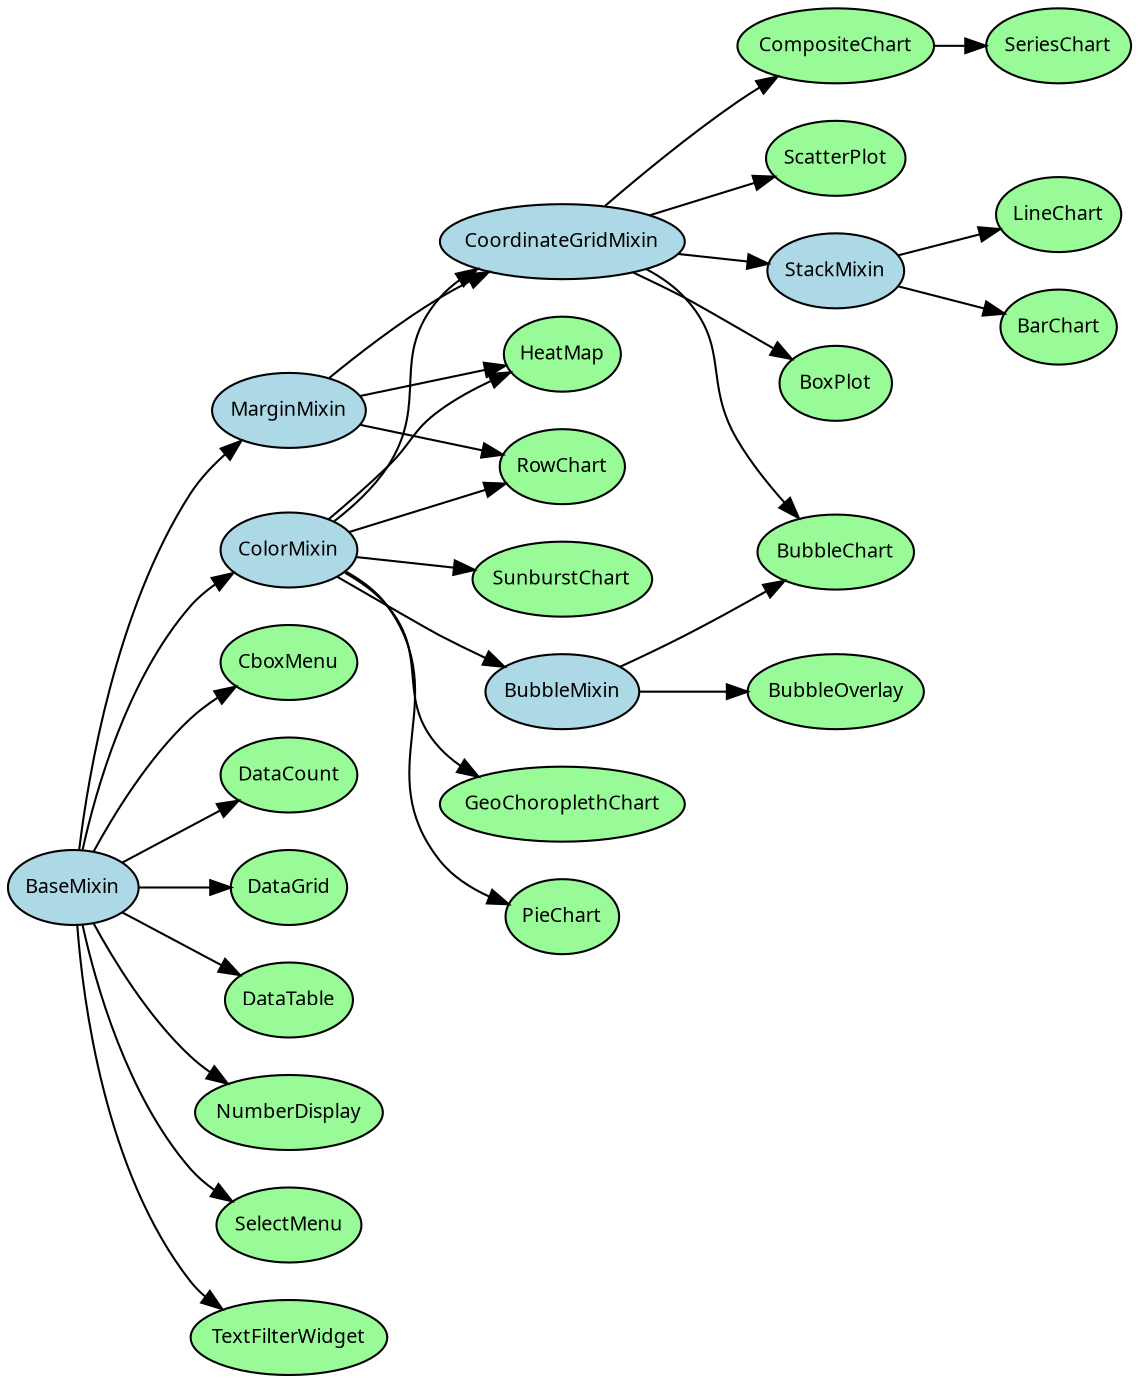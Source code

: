 digraph dcHierarchy {
graph [rankdir=LR, ranksep=0.35]
node [fontname="sans-serif", fontsize=9.5, margin="0.05,0.05"]
node [style=filled, fillcolor=palegreen]
{ node [style=filled, fillcolor=lightblue] BaseMixin ColorMixin MarginMixin BubbleMixin CoordinateGridMixin StackMixin }

BaseMixin [href = "classes/basemixin.html"]
BubbleMixin [href = "modules.html#bubblemixin"]
ColorMixin [href = "modules.html#colormixin"]
CoordinateGridMixin [href = "classes/coordinategridmixin.html"]
MarginMixin [href = "classes/marginmixin.html"]
StackMixin [href = "classes/stackmixin.html"]

BarChart [href = "classes/barchart.html"]
BoxPlot [href = "classes/boxplot.html"]
BubbleChart [href = "classes/bubblechart.html"]
BubbleOverlay [href = "classes/bubbleoverlay.html"]
CboxMenu [href = "classes/cboxmenu.html"]
CompositeChart [href = "classes/compositechart.html"]
DataCount [href = "classes/datacount.html"]
DataGrid [href = "classes/datagrid.html"]
DataTable [href = "classes/datatable.html"]
GeoChoroplethChart [href = "classes/geochoroplethchart.html"]
HeatMap [href = "classes/heatmap.html"]
LineChart [href = "classes/linechart.html"]
NumberDisplay [href = "classes/numberdisplay.html"]
PieChart [href = "classes/piechart.html"]
RowChart [href = "classes/rowchart.html"]
ScatterPlot [href = "classes/scatterplot.html"]
SelectMenu [href = "classes/selectmenu.html"]
SeriesChart [href = "classes/serieschart.html"]
SunburstChart [href = "classes/sunburstchart.html"]
TextFilterWidget [href = "classes/textfilterwidget.html"]

ColorMixin -> CoordinateGridMixin
MarginMixin -> CoordinateGridMixin
CoordinateGridMixin -> StackMixin
StackMixin -> BarChart
CoordinateGridMixin -> BoxPlot
CoordinateGridMixin -> BubbleChart
BubbleMixin -> BubbleChart
ColorMixin -> BubbleMixin
BubbleMixin -> BubbleOverlay
CoordinateGridMixin -> CompositeChart
CompositeChart -> SeriesChart
BaseMixin -> DataCount
BaseMixin -> DataGrid
BaseMixin -> DataTable
BaseMixin -> ColorMixin
ColorMixin -> GeoChoroplethChart
BaseMixin -> MarginMixin
MarginMixin -> HeatMap
ColorMixin -> HeatMap
StackMixin -> LineChart
BaseMixin -> NumberDisplay
ColorMixin -> PieChart
MarginMixin -> RowChart
ColorMixin -> RowChart
CoordinateGridMixin -> ScatterPlot
BaseMixin -> SelectMenu
BaseMixin -> CboxMenu
ColorMixin -> SunburstChart
BaseMixin -> TextFilterWidget
}
